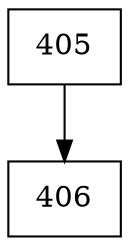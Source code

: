 digraph G {
  node [shape=record];
  node0 [label="{405}"];
  node0 -> node1;
  node1 [label="{406}"];
}
